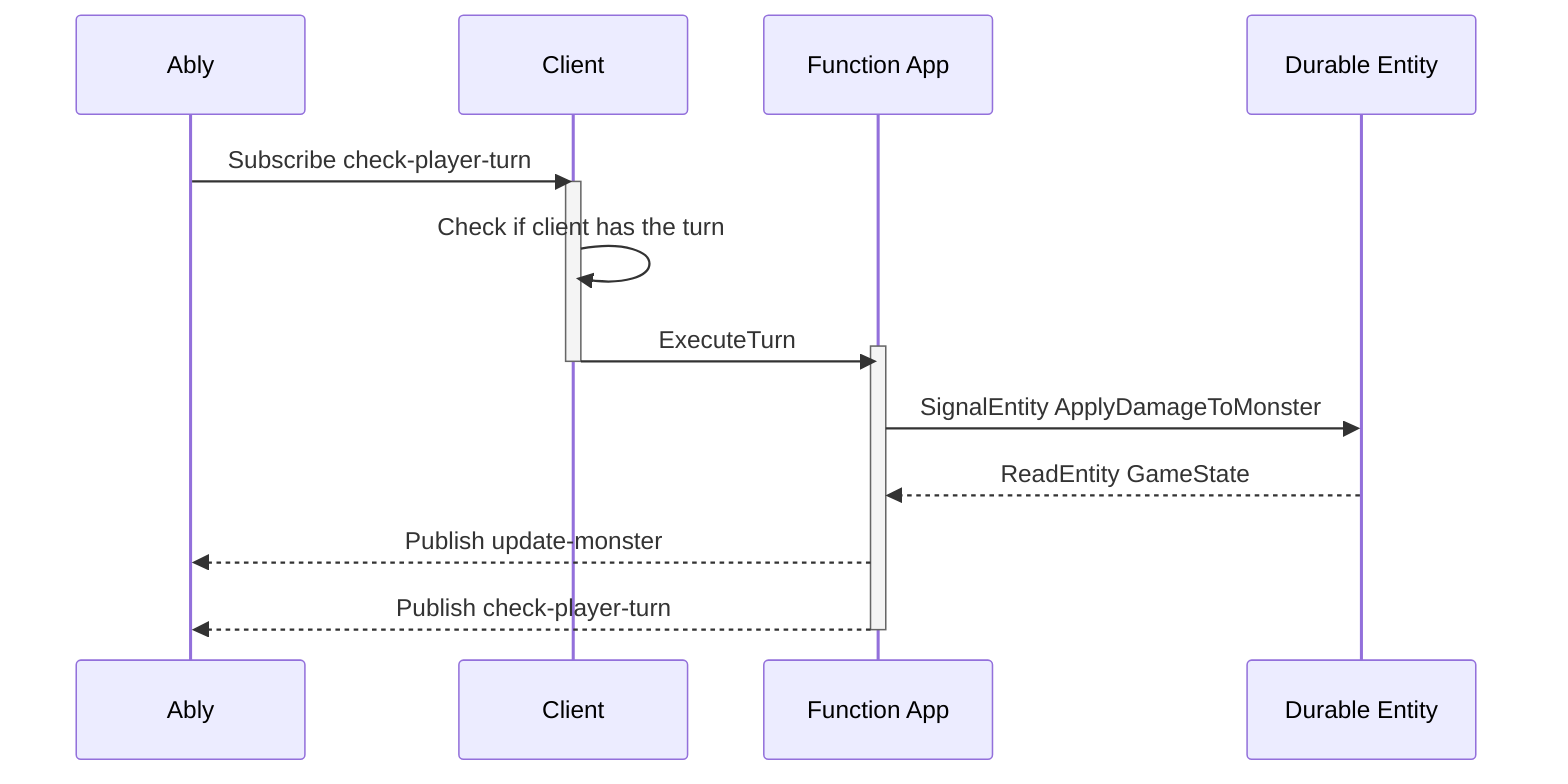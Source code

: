 sequenceDiagram
  Ably ->> Client: Subscribe check-player-turn
  activate Client
  Client ->> Client: Check if client has the turn
  Client ->> Function App: ExecuteTurn
  activate Function App
  deactivate Client
  Function App ->> Durable Entity: SignalEntity ApplyDamageToMonster
  Durable Entity -->> Function App: ReadEntity GameState
  Function App -->> Ably: Publish update-monster
  Function App -->> Ably: Publish check-player-turn
  deactivate Function App